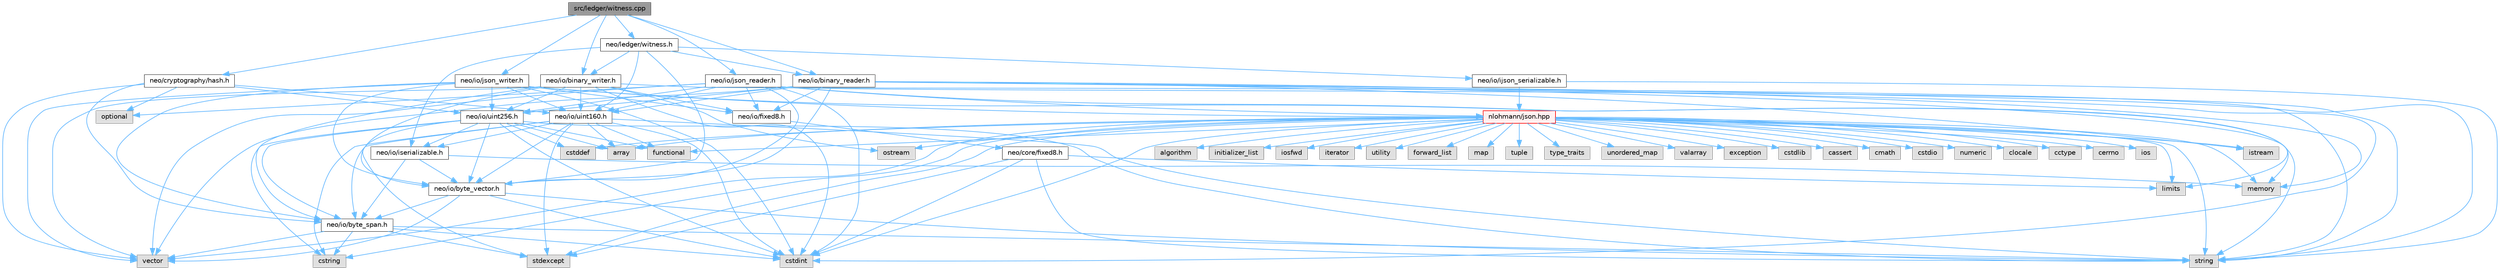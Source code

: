 digraph "src/ledger/witness.cpp"
{
 // LATEX_PDF_SIZE
  bgcolor="transparent";
  edge [fontname=Helvetica,fontsize=10,labelfontname=Helvetica,labelfontsize=10];
  node [fontname=Helvetica,fontsize=10,shape=box,height=0.2,width=0.4];
  Node1 [id="Node000001",label="src/ledger/witness.cpp",height=0.2,width=0.4,color="gray40", fillcolor="grey60", style="filled", fontcolor="black",tooltip=" "];
  Node1 -> Node2 [id="edge127_Node000001_Node000002",color="steelblue1",style="solid",tooltip=" "];
  Node2 [id="Node000002",label="neo/cryptography/hash.h",height=0.2,width=0.4,color="grey40", fillcolor="white", style="filled",URL="$hash_8h.html",tooltip=" "];
  Node2 -> Node3 [id="edge128_Node000002_Node000003",color="steelblue1",style="solid",tooltip=" "];
  Node3 [id="Node000003",label="neo/io/byte_span.h",height=0.2,width=0.4,color="grey40", fillcolor="white", style="filled",URL="$io_2byte__span_8h.html",tooltip=" "];
  Node3 -> Node4 [id="edge129_Node000003_Node000004",color="steelblue1",style="solid",tooltip=" "];
  Node4 [id="Node000004",label="cstdint",height=0.2,width=0.4,color="grey60", fillcolor="#E0E0E0", style="filled",tooltip=" "];
  Node3 -> Node5 [id="edge130_Node000003_Node000005",color="steelblue1",style="solid",tooltip=" "];
  Node5 [id="Node000005",label="cstring",height=0.2,width=0.4,color="grey60", fillcolor="#E0E0E0", style="filled",tooltip=" "];
  Node3 -> Node6 [id="edge131_Node000003_Node000006",color="steelblue1",style="solid",tooltip=" "];
  Node6 [id="Node000006",label="stdexcept",height=0.2,width=0.4,color="grey60", fillcolor="#E0E0E0", style="filled",tooltip=" "];
  Node3 -> Node7 [id="edge132_Node000003_Node000007",color="steelblue1",style="solid",tooltip=" "];
  Node7 [id="Node000007",label="string",height=0.2,width=0.4,color="grey60", fillcolor="#E0E0E0", style="filled",tooltip=" "];
  Node3 -> Node8 [id="edge133_Node000003_Node000008",color="steelblue1",style="solid",tooltip=" "];
  Node8 [id="Node000008",label="vector",height=0.2,width=0.4,color="grey60", fillcolor="#E0E0E0", style="filled",tooltip=" "];
  Node2 -> Node9 [id="edge134_Node000002_Node000009",color="steelblue1",style="solid",tooltip=" "];
  Node9 [id="Node000009",label="neo/io/uint160.h",height=0.2,width=0.4,color="grey40", fillcolor="white", style="filled",URL="$uint160_8h.html",tooltip=" "];
  Node9 -> Node3 [id="edge135_Node000009_Node000003",color="steelblue1",style="solid",tooltip=" "];
  Node9 -> Node10 [id="edge136_Node000009_Node000010",color="steelblue1",style="solid",tooltip=" "];
  Node10 [id="Node000010",label="neo/io/byte_vector.h",height=0.2,width=0.4,color="grey40", fillcolor="white", style="filled",URL="$io_2byte__vector_8h.html",tooltip=" "];
  Node10 -> Node3 [id="edge137_Node000010_Node000003",color="steelblue1",style="solid",tooltip=" "];
  Node10 -> Node4 [id="edge138_Node000010_Node000004",color="steelblue1",style="solid",tooltip=" "];
  Node10 -> Node7 [id="edge139_Node000010_Node000007",color="steelblue1",style="solid",tooltip=" "];
  Node10 -> Node8 [id="edge140_Node000010_Node000008",color="steelblue1",style="solid",tooltip=" "];
  Node9 -> Node11 [id="edge141_Node000009_Node000011",color="steelblue1",style="solid",tooltip=" "];
  Node11 [id="Node000011",label="neo/io/iserializable.h",height=0.2,width=0.4,color="grey40", fillcolor="white", style="filled",URL="$iserializable_8h.html",tooltip=" "];
  Node11 -> Node3 [id="edge142_Node000011_Node000003",color="steelblue1",style="solid",tooltip=" "];
  Node11 -> Node10 [id="edge143_Node000011_Node000010",color="steelblue1",style="solid",tooltip=" "];
  Node11 -> Node12 [id="edge144_Node000011_Node000012",color="steelblue1",style="solid",tooltip=" "];
  Node12 [id="Node000012",label="memory",height=0.2,width=0.4,color="grey60", fillcolor="#E0E0E0", style="filled",tooltip=" "];
  Node9 -> Node13 [id="edge145_Node000009_Node000013",color="steelblue1",style="solid",tooltip=" "];
  Node13 [id="Node000013",label="array",height=0.2,width=0.4,color="grey60", fillcolor="#E0E0E0", style="filled",tooltip=" "];
  Node9 -> Node4 [id="edge146_Node000009_Node000004",color="steelblue1",style="solid",tooltip=" "];
  Node9 -> Node5 [id="edge147_Node000009_Node000005",color="steelblue1",style="solid",tooltip=" "];
  Node9 -> Node14 [id="edge148_Node000009_Node000014",color="steelblue1",style="solid",tooltip=" "];
  Node14 [id="Node000014",label="functional",height=0.2,width=0.4,color="grey60", fillcolor="#E0E0E0", style="filled",tooltip=" "];
  Node9 -> Node6 [id="edge149_Node000009_Node000006",color="steelblue1",style="solid",tooltip=" "];
  Node9 -> Node7 [id="edge150_Node000009_Node000007",color="steelblue1",style="solid",tooltip=" "];
  Node2 -> Node15 [id="edge151_Node000002_Node000015",color="steelblue1",style="solid",tooltip=" "];
  Node15 [id="Node000015",label="neo/io/uint256.h",height=0.2,width=0.4,color="grey40", fillcolor="white", style="filled",URL="$uint256_8h.html",tooltip=" "];
  Node15 -> Node3 [id="edge152_Node000015_Node000003",color="steelblue1",style="solid",tooltip=" "];
  Node15 -> Node10 [id="edge153_Node000015_Node000010",color="steelblue1",style="solid",tooltip=" "];
  Node15 -> Node11 [id="edge154_Node000015_Node000011",color="steelblue1",style="solid",tooltip=" "];
  Node15 -> Node13 [id="edge155_Node000015_Node000013",color="steelblue1",style="solid",tooltip=" "];
  Node15 -> Node16 [id="edge156_Node000015_Node000016",color="steelblue1",style="solid",tooltip=" "];
  Node16 [id="Node000016",label="cstddef",height=0.2,width=0.4,color="grey60", fillcolor="#E0E0E0", style="filled",tooltip=" "];
  Node15 -> Node4 [id="edge157_Node000015_Node000004",color="steelblue1",style="solid",tooltip=" "];
  Node15 -> Node5 [id="edge158_Node000015_Node000005",color="steelblue1",style="solid",tooltip=" "];
  Node15 -> Node14 [id="edge159_Node000015_Node000014",color="steelblue1",style="solid",tooltip=" "];
  Node15 -> Node6 [id="edge160_Node000015_Node000006",color="steelblue1",style="solid",tooltip=" "];
  Node15 -> Node7 [id="edge161_Node000015_Node000007",color="steelblue1",style="solid",tooltip=" "];
  Node2 -> Node17 [id="edge162_Node000002_Node000017",color="steelblue1",style="solid",tooltip=" "];
  Node17 [id="Node000017",label="optional",height=0.2,width=0.4,color="grey60", fillcolor="#E0E0E0", style="filled",tooltip=" "];
  Node2 -> Node8 [id="edge163_Node000002_Node000008",color="steelblue1",style="solid",tooltip=" "];
  Node1 -> Node18 [id="edge164_Node000001_Node000018",color="steelblue1",style="solid",tooltip=" "];
  Node18 [id="Node000018",label="neo/io/binary_reader.h",height=0.2,width=0.4,color="grey40", fillcolor="white", style="filled",URL="$binary__reader_8h.html",tooltip=" "];
  Node18 -> Node10 [id="edge165_Node000018_Node000010",color="steelblue1",style="solid",tooltip=" "];
  Node18 -> Node19 [id="edge166_Node000018_Node000019",color="steelblue1",style="solid",tooltip=" "];
  Node19 [id="Node000019",label="neo/io/fixed8.h",height=0.2,width=0.4,color="grey40", fillcolor="white", style="filled",URL="$io_2fixed8_8h.html",tooltip=" "];
  Node19 -> Node20 [id="edge167_Node000019_Node000020",color="steelblue1",style="solid",tooltip=" "];
  Node20 [id="Node000020",label="neo/core/fixed8.h",height=0.2,width=0.4,color="grey40", fillcolor="white", style="filled",URL="$core_2fixed8_8h.html",tooltip=" "];
  Node20 -> Node4 [id="edge168_Node000020_Node000004",color="steelblue1",style="solid",tooltip=" "];
  Node20 -> Node21 [id="edge169_Node000020_Node000021",color="steelblue1",style="solid",tooltip=" "];
  Node21 [id="Node000021",label="limits",height=0.2,width=0.4,color="grey60", fillcolor="#E0E0E0", style="filled",tooltip=" "];
  Node20 -> Node6 [id="edge170_Node000020_Node000006",color="steelblue1",style="solid",tooltip=" "];
  Node20 -> Node7 [id="edge171_Node000020_Node000007",color="steelblue1",style="solid",tooltip=" "];
  Node18 -> Node9 [id="edge172_Node000018_Node000009",color="steelblue1",style="solid",tooltip=" "];
  Node18 -> Node15 [id="edge173_Node000018_Node000015",color="steelblue1",style="solid",tooltip=" "];
  Node18 -> Node4 [id="edge174_Node000018_Node000004",color="steelblue1",style="solid",tooltip=" "];
  Node18 -> Node22 [id="edge175_Node000018_Node000022",color="steelblue1",style="solid",tooltip=" "];
  Node22 [id="Node000022",label="istream",height=0.2,width=0.4,color="grey60", fillcolor="#E0E0E0", style="filled",tooltip=" "];
  Node18 -> Node21 [id="edge176_Node000018_Node000021",color="steelblue1",style="solid",tooltip=" "];
  Node18 -> Node12 [id="edge177_Node000018_Node000012",color="steelblue1",style="solid",tooltip=" "];
  Node18 -> Node7 [id="edge178_Node000018_Node000007",color="steelblue1",style="solid",tooltip=" "];
  Node18 -> Node8 [id="edge179_Node000018_Node000008",color="steelblue1",style="solid",tooltip=" "];
  Node1 -> Node23 [id="edge180_Node000001_Node000023",color="steelblue1",style="solid",tooltip=" "];
  Node23 [id="Node000023",label="neo/io/binary_writer.h",height=0.2,width=0.4,color="grey40", fillcolor="white", style="filled",URL="$binary__writer_8h.html",tooltip=" "];
  Node23 -> Node3 [id="edge181_Node000023_Node000003",color="steelblue1",style="solid",tooltip=" "];
  Node23 -> Node10 [id="edge182_Node000023_Node000010",color="steelblue1",style="solid",tooltip=" "];
  Node23 -> Node19 [id="edge183_Node000023_Node000019",color="steelblue1",style="solid",tooltip=" "];
  Node23 -> Node9 [id="edge184_Node000023_Node000009",color="steelblue1",style="solid",tooltip=" "];
  Node23 -> Node15 [id="edge185_Node000023_Node000015",color="steelblue1",style="solid",tooltip=" "];
  Node23 -> Node4 [id="edge186_Node000023_Node000004",color="steelblue1",style="solid",tooltip=" "];
  Node23 -> Node24 [id="edge187_Node000023_Node000024",color="steelblue1",style="solid",tooltip=" "];
  Node24 [id="Node000024",label="ostream",height=0.2,width=0.4,color="grey60", fillcolor="#E0E0E0", style="filled",tooltip=" "];
  Node23 -> Node7 [id="edge188_Node000023_Node000007",color="steelblue1",style="solid",tooltip=" "];
  Node23 -> Node8 [id="edge189_Node000023_Node000008",color="steelblue1",style="solid",tooltip=" "];
  Node1 -> Node25 [id="edge190_Node000001_Node000025",color="steelblue1",style="solid",tooltip=" "];
  Node25 [id="Node000025",label="neo/io/json_reader.h",height=0.2,width=0.4,color="grey40", fillcolor="white", style="filled",URL="$json__reader_8h.html",tooltip=" "];
  Node25 -> Node10 [id="edge191_Node000025_Node000010",color="steelblue1",style="solid",tooltip=" "];
  Node25 -> Node19 [id="edge192_Node000025_Node000019",color="steelblue1",style="solid",tooltip=" "];
  Node25 -> Node9 [id="edge193_Node000025_Node000009",color="steelblue1",style="solid",tooltip=" "];
  Node25 -> Node15 [id="edge194_Node000025_Node000015",color="steelblue1",style="solid",tooltip=" "];
  Node25 -> Node4 [id="edge195_Node000025_Node000004",color="steelblue1",style="solid",tooltip=" "];
  Node25 -> Node12 [id="edge196_Node000025_Node000012",color="steelblue1",style="solid",tooltip=" "];
  Node25 -> Node26 [id="edge197_Node000025_Node000026",color="steelblue1",style="solid",tooltip=" "];
  Node26 [id="Node000026",label="nlohmann/json.hpp",height=0.2,width=0.4,color="red", fillcolor="#FFF0F0", style="filled",URL="$json_8hpp.html",tooltip=" "];
  Node26 -> Node27 [id="edge198_Node000026_Node000027",color="steelblue1",style="solid",tooltip=" "];
  Node27 [id="Node000027",label="algorithm",height=0.2,width=0.4,color="grey60", fillcolor="#E0E0E0", style="filled",tooltip=" "];
  Node26 -> Node16 [id="edge199_Node000026_Node000016",color="steelblue1",style="solid",tooltip=" "];
  Node26 -> Node14 [id="edge200_Node000026_Node000014",color="steelblue1",style="solid",tooltip=" "];
  Node26 -> Node28 [id="edge201_Node000026_Node000028",color="steelblue1",style="solid",tooltip=" "];
  Node28 [id="Node000028",label="initializer_list",height=0.2,width=0.4,color="grey60", fillcolor="#E0E0E0", style="filled",tooltip=" "];
  Node26 -> Node29 [id="edge202_Node000026_Node000029",color="steelblue1",style="solid",tooltip=" "];
  Node29 [id="Node000029",label="iosfwd",height=0.2,width=0.4,color="grey60", fillcolor="#E0E0E0", style="filled",tooltip=" "];
  Node26 -> Node30 [id="edge203_Node000026_Node000030",color="steelblue1",style="solid",tooltip=" "];
  Node30 [id="Node000030",label="iterator",height=0.2,width=0.4,color="grey60", fillcolor="#E0E0E0", style="filled",tooltip=" "];
  Node26 -> Node12 [id="edge204_Node000026_Node000012",color="steelblue1",style="solid",tooltip=" "];
  Node26 -> Node7 [id="edge205_Node000026_Node000007",color="steelblue1",style="solid",tooltip=" "];
  Node26 -> Node31 [id="edge206_Node000026_Node000031",color="steelblue1",style="solid",tooltip=" "];
  Node31 [id="Node000031",label="utility",height=0.2,width=0.4,color="grey60", fillcolor="#E0E0E0", style="filled",tooltip=" "];
  Node26 -> Node8 [id="edge207_Node000026_Node000008",color="steelblue1",style="solid",tooltip=" "];
  Node26 -> Node13 [id="edge208_Node000026_Node000013",color="steelblue1",style="solid",tooltip=" "];
  Node26 -> Node32 [id="edge209_Node000026_Node000032",color="steelblue1",style="solid",tooltip=" "];
  Node32 [id="Node000032",label="forward_list",height=0.2,width=0.4,color="grey60", fillcolor="#E0E0E0", style="filled",tooltip=" "];
  Node26 -> Node33 [id="edge210_Node000026_Node000033",color="steelblue1",style="solid",tooltip=" "];
  Node33 [id="Node000033",label="map",height=0.2,width=0.4,color="grey60", fillcolor="#E0E0E0", style="filled",tooltip=" "];
  Node26 -> Node34 [id="edge211_Node000026_Node000034",color="steelblue1",style="solid",tooltip=" "];
  Node34 [id="Node000034",label="tuple",height=0.2,width=0.4,color="grey60", fillcolor="#E0E0E0", style="filled",tooltip=" "];
  Node26 -> Node35 [id="edge212_Node000026_Node000035",color="steelblue1",style="solid",tooltip=" "];
  Node35 [id="Node000035",label="type_traits",height=0.2,width=0.4,color="grey60", fillcolor="#E0E0E0", style="filled",tooltip=" "];
  Node26 -> Node36 [id="edge213_Node000026_Node000036",color="steelblue1",style="solid",tooltip=" "];
  Node36 [id="Node000036",label="unordered_map",height=0.2,width=0.4,color="grey60", fillcolor="#E0E0E0", style="filled",tooltip=" "];
  Node26 -> Node37 [id="edge214_Node000026_Node000037",color="steelblue1",style="solid",tooltip=" "];
  Node37 [id="Node000037",label="valarray",height=0.2,width=0.4,color="grey60", fillcolor="#E0E0E0", style="filled",tooltip=" "];
  Node26 -> Node38 [id="edge215_Node000026_Node000038",color="steelblue1",style="solid",tooltip=" "];
  Node38 [id="Node000038",label="exception",height=0.2,width=0.4,color="grey60", fillcolor="#E0E0E0", style="filled",tooltip=" "];
  Node26 -> Node6 [id="edge216_Node000026_Node000006",color="steelblue1",style="solid",tooltip=" "];
  Node26 -> Node4 [id="edge217_Node000026_Node000004",color="steelblue1",style="solid",tooltip=" "];
  Node26 -> Node39 [id="edge218_Node000026_Node000039",color="steelblue1",style="solid",tooltip=" "];
  Node39 [id="Node000039",label="cstdlib",height=0.2,width=0.4,color="grey60", fillcolor="#E0E0E0", style="filled",tooltip=" "];
  Node26 -> Node40 [id="edge219_Node000026_Node000040",color="steelblue1",style="solid",tooltip=" "];
  Node40 [id="Node000040",label="cassert",height=0.2,width=0.4,color="grey60", fillcolor="#E0E0E0", style="filled",tooltip=" "];
  Node26 -> Node21 [id="edge220_Node000026_Node000021",color="steelblue1",style="solid",tooltip=" "];
  Node26 -> Node5 [id="edge221_Node000026_Node000005",color="steelblue1",style="solid",tooltip=" "];
  Node26 -> Node41 [id="edge222_Node000026_Node000041",color="steelblue1",style="solid",tooltip=" "];
  Node41 [id="Node000041",label="cmath",height=0.2,width=0.4,color="grey60", fillcolor="#E0E0E0", style="filled",tooltip=" "];
  Node26 -> Node42 [id="edge223_Node000026_Node000042",color="steelblue1",style="solid",tooltip=" "];
  Node42 [id="Node000042",label="cstdio",height=0.2,width=0.4,color="grey60", fillcolor="#E0E0E0", style="filled",tooltip=" "];
  Node26 -> Node43 [id="edge224_Node000026_Node000043",color="steelblue1",style="solid",tooltip=" "];
  Node43 [id="Node000043",label="numeric",height=0.2,width=0.4,color="grey60", fillcolor="#E0E0E0", style="filled",tooltip=" "];
  Node26 -> Node22 [id="edge225_Node000026_Node000022",color="steelblue1",style="solid",tooltip=" "];
  Node26 -> Node44 [id="edge226_Node000026_Node000044",color="steelblue1",style="solid",tooltip=" "];
  Node44 [id="Node000044",label="clocale",height=0.2,width=0.4,color="grey60", fillcolor="#E0E0E0", style="filled",tooltip=" "];
  Node26 -> Node45 [id="edge227_Node000026_Node000045",color="steelblue1",style="solid",tooltip=" "];
  Node45 [id="Node000045",label="cctype",height=0.2,width=0.4,color="grey60", fillcolor="#E0E0E0", style="filled",tooltip=" "];
  Node26 -> Node46 [id="edge228_Node000026_Node000046",color="steelblue1",style="solid",tooltip=" "];
  Node46 [id="Node000046",label="cerrno",height=0.2,width=0.4,color="grey60", fillcolor="#E0E0E0", style="filled",tooltip=" "];
  Node26 -> Node47 [id="edge229_Node000026_Node000047",color="steelblue1",style="solid",tooltip=" "];
  Node47 [id="Node000047",label="ios",height=0.2,width=0.4,color="grey60", fillcolor="#E0E0E0", style="filled",tooltip=" "];
  Node26 -> Node24 [id="edge230_Node000026_Node000024",color="steelblue1",style="solid",tooltip=" "];
  Node25 -> Node17 [id="edge231_Node000025_Node000017",color="steelblue1",style="solid",tooltip=" "];
  Node25 -> Node7 [id="edge232_Node000025_Node000007",color="steelblue1",style="solid",tooltip=" "];
  Node25 -> Node8 [id="edge233_Node000025_Node000008",color="steelblue1",style="solid",tooltip=" "];
  Node1 -> Node49 [id="edge234_Node000001_Node000049",color="steelblue1",style="solid",tooltip=" "];
  Node49 [id="Node000049",label="neo/io/json_writer.h",height=0.2,width=0.4,color="grey40", fillcolor="white", style="filled",URL="$json__writer_8h.html",tooltip=" "];
  Node49 -> Node3 [id="edge235_Node000049_Node000003",color="steelblue1",style="solid",tooltip=" "];
  Node49 -> Node10 [id="edge236_Node000049_Node000010",color="steelblue1",style="solid",tooltip=" "];
  Node49 -> Node19 [id="edge237_Node000049_Node000019",color="steelblue1",style="solid",tooltip=" "];
  Node49 -> Node9 [id="edge238_Node000049_Node000009",color="steelblue1",style="solid",tooltip=" "];
  Node49 -> Node15 [id="edge239_Node000049_Node000015",color="steelblue1",style="solid",tooltip=" "];
  Node49 -> Node4 [id="edge240_Node000049_Node000004",color="steelblue1",style="solid",tooltip=" "];
  Node49 -> Node26 [id="edge241_Node000049_Node000026",color="steelblue1",style="solid",tooltip=" "];
  Node49 -> Node7 [id="edge242_Node000049_Node000007",color="steelblue1",style="solid",tooltip=" "];
  Node49 -> Node8 [id="edge243_Node000049_Node000008",color="steelblue1",style="solid",tooltip=" "];
  Node1 -> Node50 [id="edge244_Node000001_Node000050",color="steelblue1",style="solid",tooltip=" "];
  Node50 [id="Node000050",label="neo/ledger/witness.h",height=0.2,width=0.4,color="grey40", fillcolor="white", style="filled",URL="$ledger_2witness_8h.html",tooltip=" "];
  Node50 -> Node18 [id="edge245_Node000050_Node000018",color="steelblue1",style="solid",tooltip=" "];
  Node50 -> Node23 [id="edge246_Node000050_Node000023",color="steelblue1",style="solid",tooltip=" "];
  Node50 -> Node10 [id="edge247_Node000050_Node000010",color="steelblue1",style="solid",tooltip=" "];
  Node50 -> Node51 [id="edge248_Node000050_Node000051",color="steelblue1",style="solid",tooltip=" "];
  Node51 [id="Node000051",label="neo/io/ijson_serializable.h",height=0.2,width=0.4,color="grey40", fillcolor="white", style="filled",URL="$ijson__serializable_8h.html",tooltip=" "];
  Node51 -> Node26 [id="edge249_Node000051_Node000026",color="steelblue1",style="solid",tooltip=" "];
  Node51 -> Node7 [id="edge250_Node000051_Node000007",color="steelblue1",style="solid",tooltip=" "];
  Node50 -> Node11 [id="edge251_Node000050_Node000011",color="steelblue1",style="solid",tooltip=" "];
  Node50 -> Node9 [id="edge252_Node000050_Node000009",color="steelblue1",style="solid",tooltip=" "];
}

